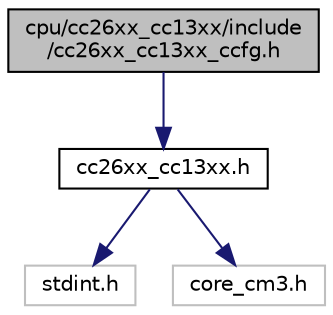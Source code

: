 digraph "cpu/cc26xx_cc13xx/include/cc26xx_cc13xx_ccfg.h"
{
 // LATEX_PDF_SIZE
  edge [fontname="Helvetica",fontsize="10",labelfontname="Helvetica",labelfontsize="10"];
  node [fontname="Helvetica",fontsize="10",shape=record];
  Node1 [label="cpu/cc26xx_cc13xx/include\l/cc26xx_cc13xx_ccfg.h",height=0.2,width=0.4,color="black", fillcolor="grey75", style="filled", fontcolor="black",tooltip="CC26xx/CC13xx CCFG register definitions."];
  Node1 -> Node2 [color="midnightblue",fontsize="10",style="solid",fontname="Helvetica"];
  Node2 [label="cc26xx_cc13xx.h",height=0.2,width=0.4,color="black", fillcolor="white", style="filled",URL="$cc26xx__cc13xx_8h.html",tooltip="CC26xx, CC13xx definitions."];
  Node2 -> Node3 [color="midnightblue",fontsize="10",style="solid",fontname="Helvetica"];
  Node3 [label="stdint.h",height=0.2,width=0.4,color="grey75", fillcolor="white", style="filled",tooltip=" "];
  Node2 -> Node4 [color="midnightblue",fontsize="10",style="solid",fontname="Helvetica"];
  Node4 [label="core_cm3.h",height=0.2,width=0.4,color="grey75", fillcolor="white", style="filled",tooltip=" "];
}
